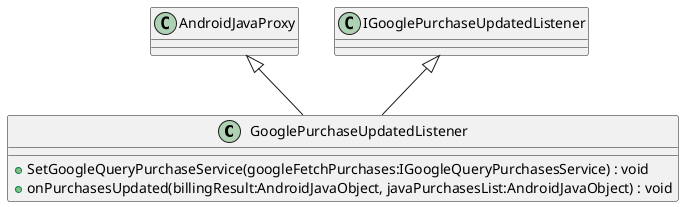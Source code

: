 @startuml
class GooglePurchaseUpdatedListener {
    + SetGoogleQueryPurchaseService(googleFetchPurchases:IGoogleQueryPurchasesService) : void
    + onPurchasesUpdated(billingResult:AndroidJavaObject, javaPurchasesList:AndroidJavaObject) : void
}
AndroidJavaProxy <|-- GooglePurchaseUpdatedListener
IGooglePurchaseUpdatedListener <|-- GooglePurchaseUpdatedListener
@enduml
